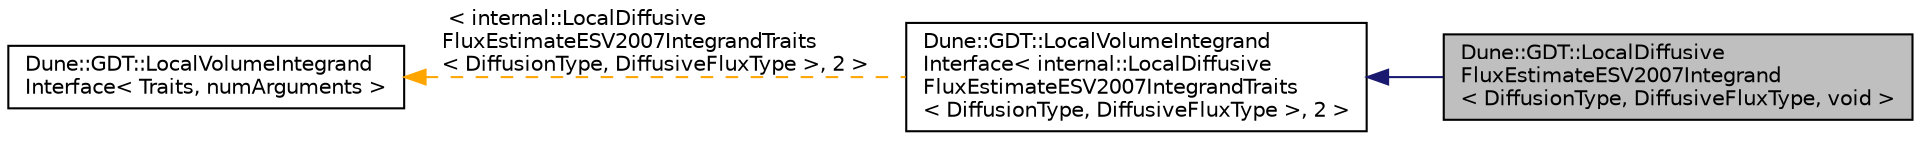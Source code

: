 digraph "Dune::GDT::LocalDiffusiveFluxEstimateESV2007Integrand&lt; DiffusionType, DiffusiveFluxType, void &gt;"
{
  edge [fontname="Helvetica",fontsize="10",labelfontname="Helvetica",labelfontsize="10"];
  node [fontname="Helvetica",fontsize="10",shape=record];
  rankdir="LR";
  Node0 [label="Dune::GDT::LocalDiffusive\lFluxEstimateESV2007Integrand\l\< DiffusionType, DiffusiveFluxType, void \>",height=0.2,width=0.4,color="black", fillcolor="grey75", style="filled", fontcolor="black"];
  Node1 -> Node0 [dir="back",color="midnightblue",fontsize="10",style="solid",fontname="Helvetica"];
  Node1 [label="Dune::GDT::LocalVolumeIntegrand\lInterface\< internal::LocalDiffusive\lFluxEstimateESV2007IntegrandTraits\l\< DiffusionType, DiffusiveFluxType \>, 2 \>",height=0.2,width=0.4,color="black", fillcolor="white", style="filled",URL="$a01800.html"];
  Node2 -> Node1 [dir="back",color="orange",fontsize="10",style="dashed",label=" \< internal::LocalDiffusive\lFluxEstimateESV2007IntegrandTraits\l\< DiffusionType, DiffusiveFluxType \>, 2 \>" ,fontname="Helvetica"];
  Node2 [label="Dune::GDT::LocalVolumeIntegrand\lInterface\< Traits, numArguments \>",height=0.2,width=0.4,color="black", fillcolor="white", style="filled",URL="$a01800.html",tooltip="Interface for local evaluations that depend on a codim 0 entity. "];
}
